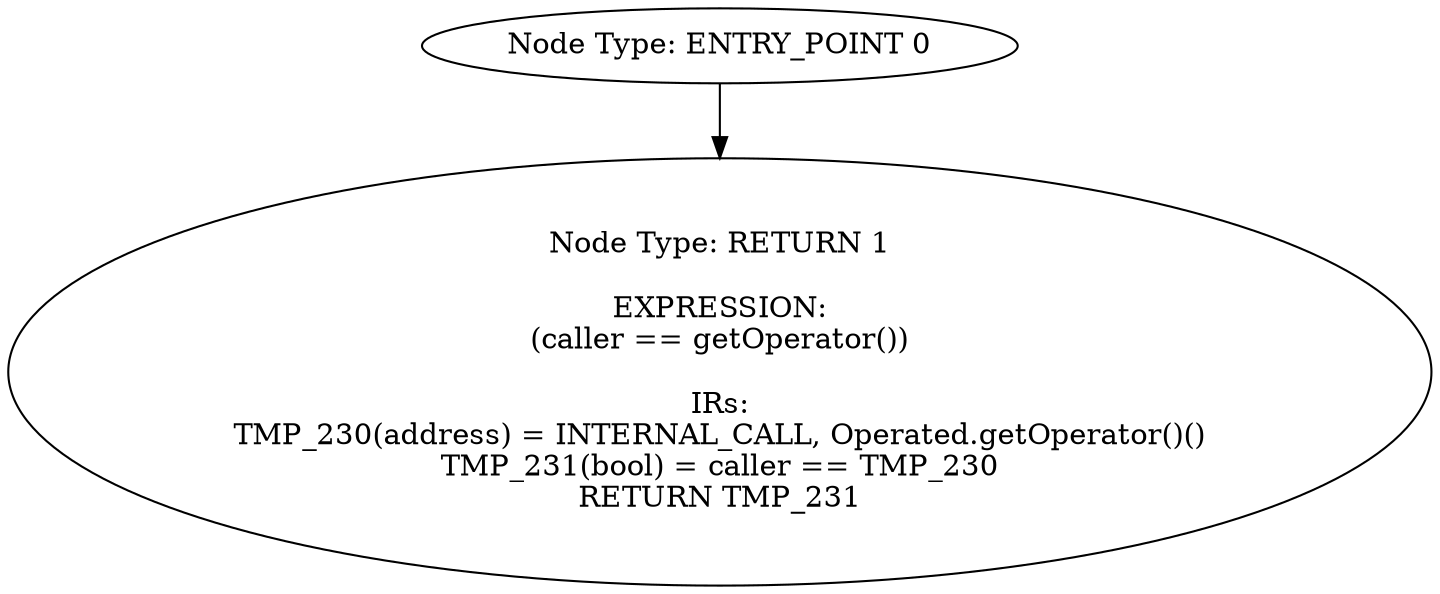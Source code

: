 digraph{
0[label="Node Type: ENTRY_POINT 0
"];
0->1;
1[label="Node Type: RETURN 1

EXPRESSION:
(caller == getOperator())

IRs:
TMP_230(address) = INTERNAL_CALL, Operated.getOperator()()
TMP_231(bool) = caller == TMP_230
RETURN TMP_231"];
}
